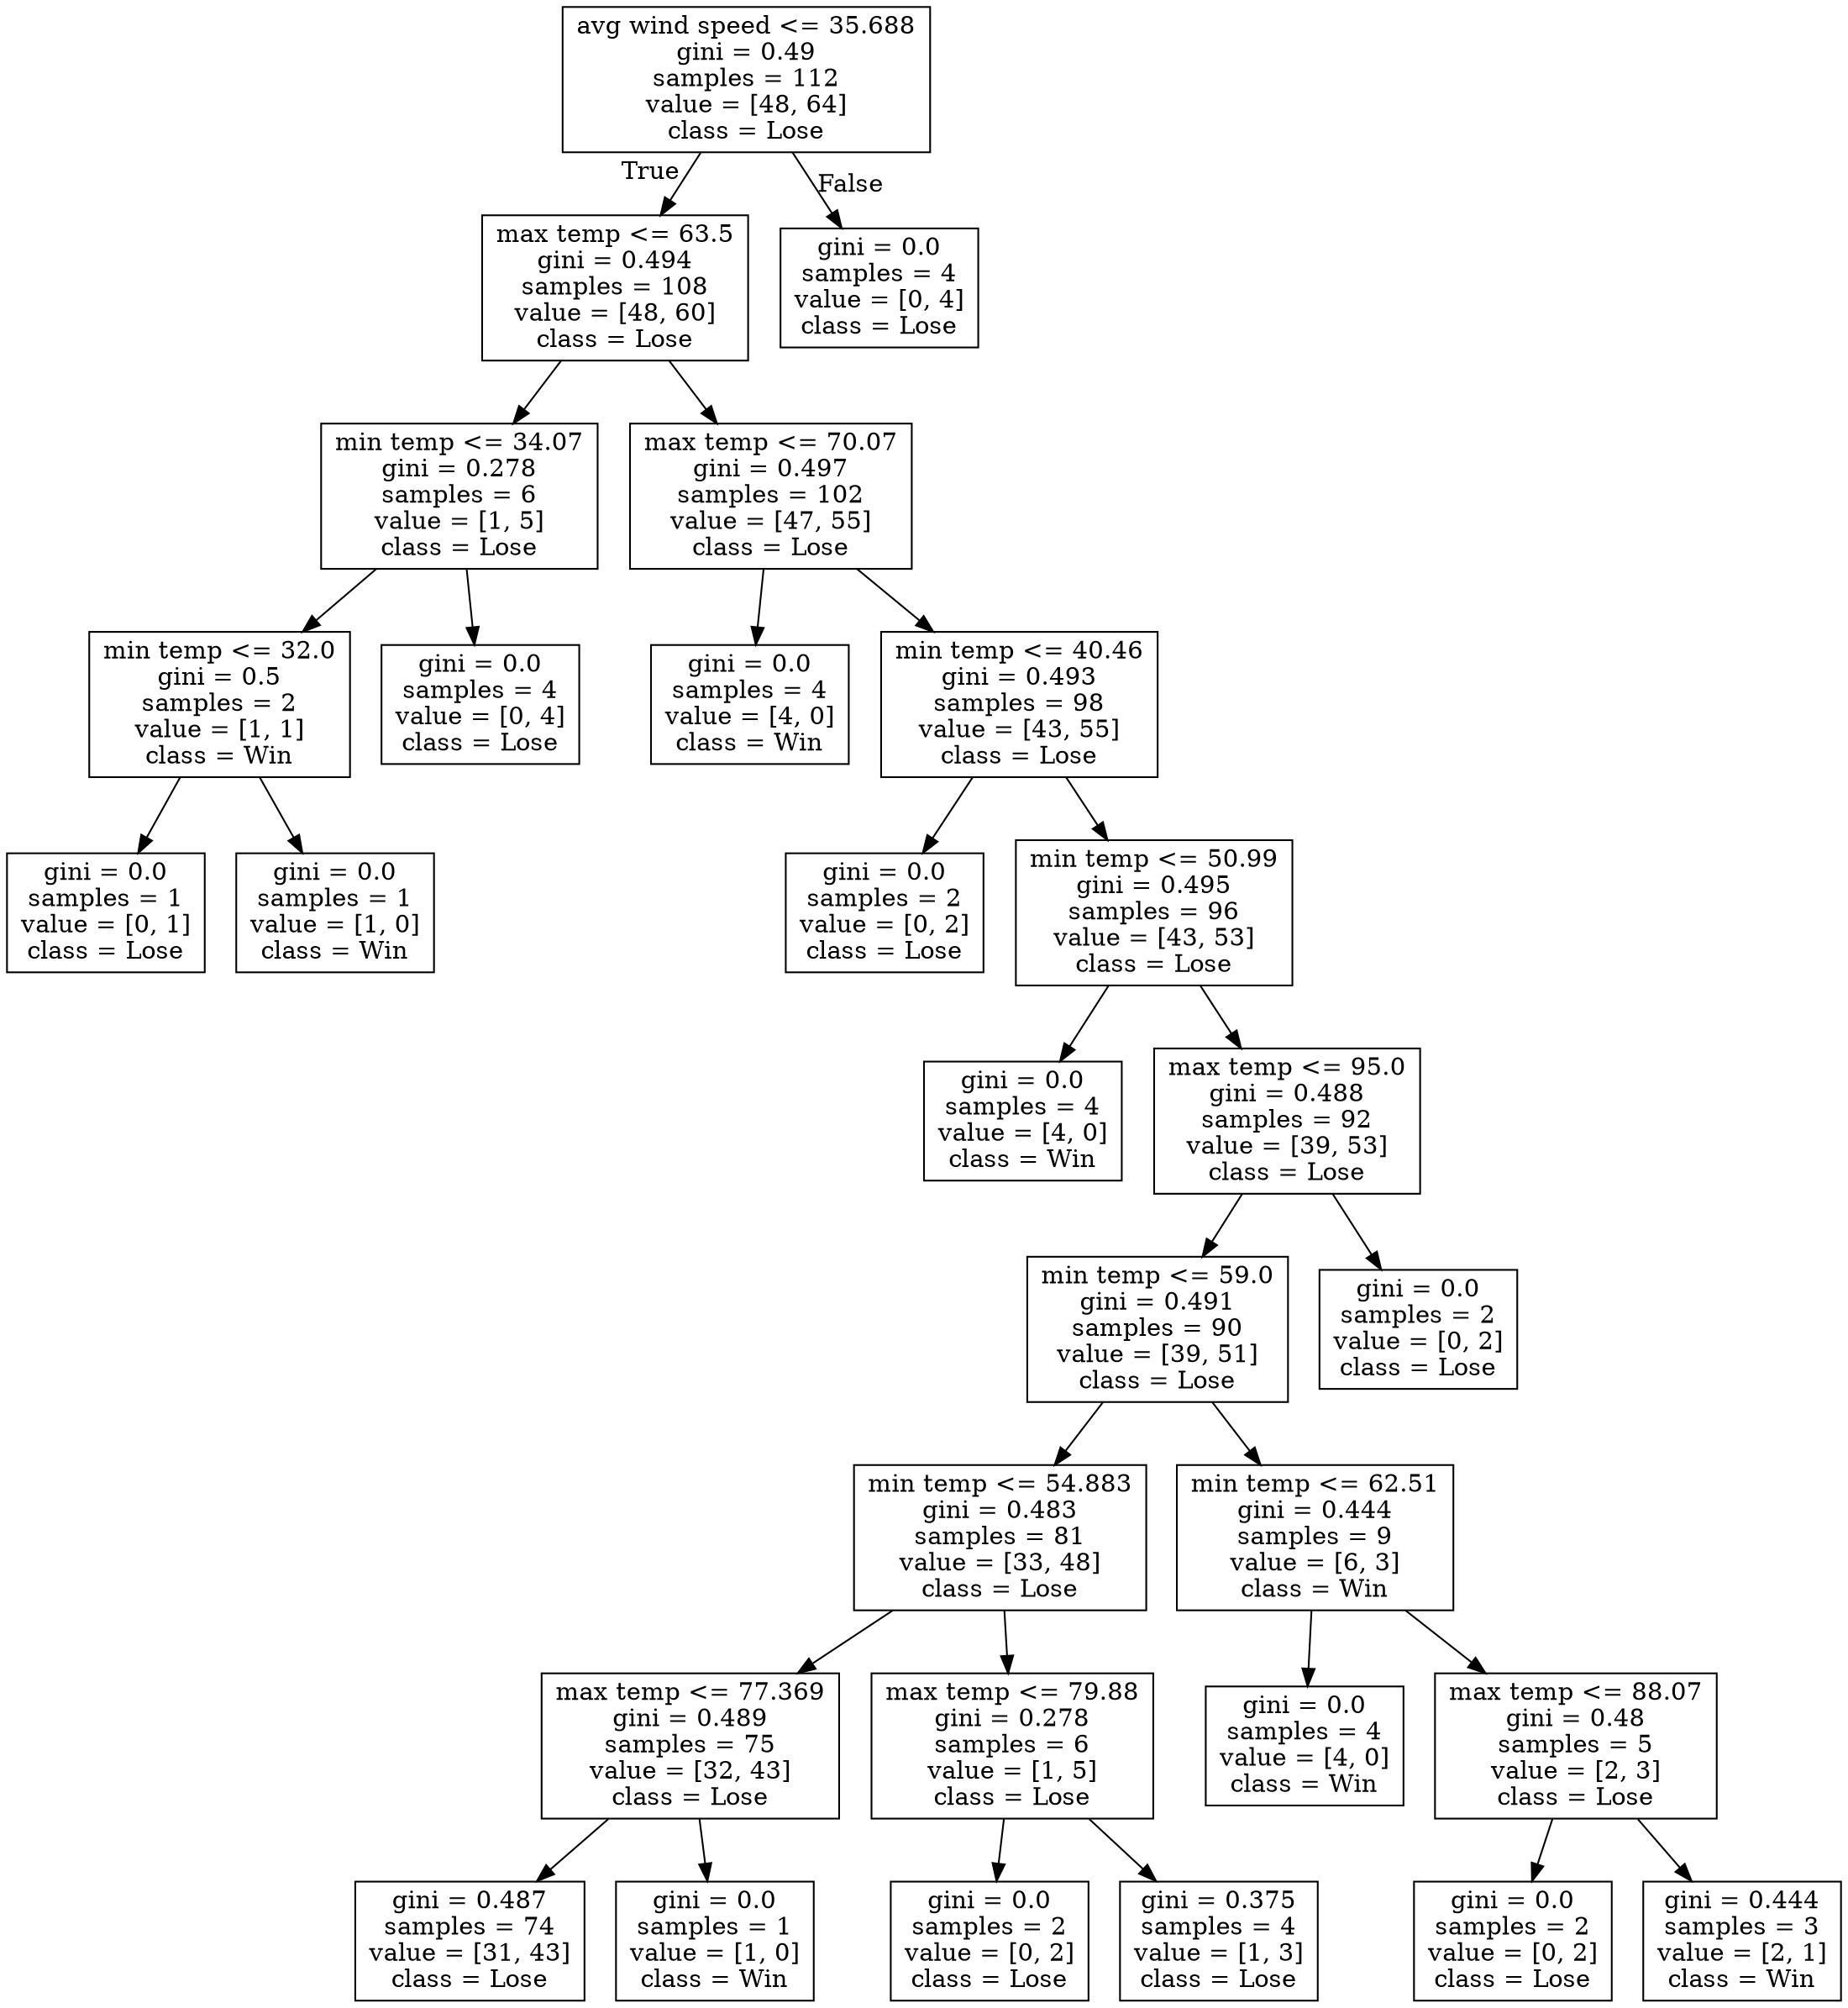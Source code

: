 digraph Tree {
node [shape=box] ;
0 [label="avg wind speed <= 35.688\ngini = 0.49\nsamples = 112\nvalue = [48, 64]\nclass = Lose"] ;
1 [label="max temp <= 63.5\ngini = 0.494\nsamples = 108\nvalue = [48, 60]\nclass = Lose"] ;
0 -> 1 [labeldistance=2.5, labelangle=45, headlabel="True"] ;
2 [label="min temp <= 34.07\ngini = 0.278\nsamples = 6\nvalue = [1, 5]\nclass = Lose"] ;
1 -> 2 ;
3 [label="min temp <= 32.0\ngini = 0.5\nsamples = 2\nvalue = [1, 1]\nclass = Win"] ;
2 -> 3 ;
4 [label="gini = 0.0\nsamples = 1\nvalue = [0, 1]\nclass = Lose"] ;
3 -> 4 ;
5 [label="gini = 0.0\nsamples = 1\nvalue = [1, 0]\nclass = Win"] ;
3 -> 5 ;
6 [label="gini = 0.0\nsamples = 4\nvalue = [0, 4]\nclass = Lose"] ;
2 -> 6 ;
7 [label="max temp <= 70.07\ngini = 0.497\nsamples = 102\nvalue = [47, 55]\nclass = Lose"] ;
1 -> 7 ;
8 [label="gini = 0.0\nsamples = 4\nvalue = [4, 0]\nclass = Win"] ;
7 -> 8 ;
9 [label="min temp <= 40.46\ngini = 0.493\nsamples = 98\nvalue = [43, 55]\nclass = Lose"] ;
7 -> 9 ;
10 [label="gini = 0.0\nsamples = 2\nvalue = [0, 2]\nclass = Lose"] ;
9 -> 10 ;
11 [label="min temp <= 50.99\ngini = 0.495\nsamples = 96\nvalue = [43, 53]\nclass = Lose"] ;
9 -> 11 ;
12 [label="gini = 0.0\nsamples = 4\nvalue = [4, 0]\nclass = Win"] ;
11 -> 12 ;
13 [label="max temp <= 95.0\ngini = 0.488\nsamples = 92\nvalue = [39, 53]\nclass = Lose"] ;
11 -> 13 ;
14 [label="min temp <= 59.0\ngini = 0.491\nsamples = 90\nvalue = [39, 51]\nclass = Lose"] ;
13 -> 14 ;
15 [label="min temp <= 54.883\ngini = 0.483\nsamples = 81\nvalue = [33, 48]\nclass = Lose"] ;
14 -> 15 ;
16 [label="max temp <= 77.369\ngini = 0.489\nsamples = 75\nvalue = [32, 43]\nclass = Lose"] ;
15 -> 16 ;
17 [label="gini = 0.487\nsamples = 74\nvalue = [31, 43]\nclass = Lose"] ;
16 -> 17 ;
18 [label="gini = 0.0\nsamples = 1\nvalue = [1, 0]\nclass = Win"] ;
16 -> 18 ;
19 [label="max temp <= 79.88\ngini = 0.278\nsamples = 6\nvalue = [1, 5]\nclass = Lose"] ;
15 -> 19 ;
20 [label="gini = 0.0\nsamples = 2\nvalue = [0, 2]\nclass = Lose"] ;
19 -> 20 ;
21 [label="gini = 0.375\nsamples = 4\nvalue = [1, 3]\nclass = Lose"] ;
19 -> 21 ;
22 [label="min temp <= 62.51\ngini = 0.444\nsamples = 9\nvalue = [6, 3]\nclass = Win"] ;
14 -> 22 ;
23 [label="gini = 0.0\nsamples = 4\nvalue = [4, 0]\nclass = Win"] ;
22 -> 23 ;
24 [label="max temp <= 88.07\ngini = 0.48\nsamples = 5\nvalue = [2, 3]\nclass = Lose"] ;
22 -> 24 ;
25 [label="gini = 0.0\nsamples = 2\nvalue = [0, 2]\nclass = Lose"] ;
24 -> 25 ;
26 [label="gini = 0.444\nsamples = 3\nvalue = [2, 1]\nclass = Win"] ;
24 -> 26 ;
27 [label="gini = 0.0\nsamples = 2\nvalue = [0, 2]\nclass = Lose"] ;
13 -> 27 ;
28 [label="gini = 0.0\nsamples = 4\nvalue = [0, 4]\nclass = Lose"] ;
0 -> 28 [labeldistance=2.5, labelangle=-45, headlabel="False"] ;
}